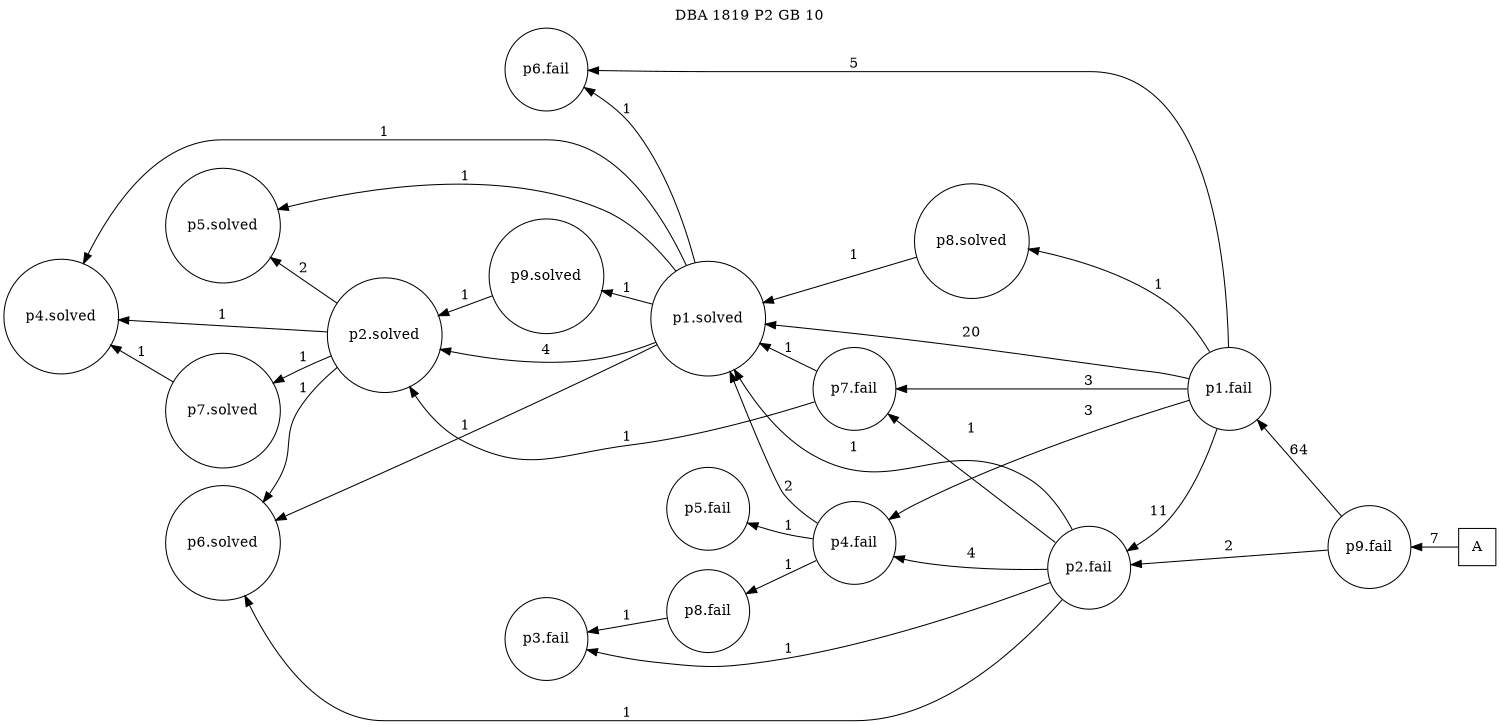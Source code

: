 digraph DBA_1819_P2_GB_10 {
labelloc="tl"
label= " DBA 1819 P2 GB 10 "
rankdir="RL";
graph [ size=" 10 , 10 !"]

"A" [shape="square" label="A"]
"p9.fail" [shape="circle" label="p9.fail"]
"p1.fail" [shape="circle" label="p1.fail"]
"p7.fail" [shape="circle" label="p7.fail"]
"p1.solved" [shape="circle" label="p1.solved"]
"p2.solved" [shape="circle" label="p2.solved"]
"p7.solved" [shape="circle" label="p7.solved"]
"p4.solved" [shape="circle" label="p4.solved"]
"p5.solved" [shape="circle" label="p5.solved"]
"p6.solved" [shape="circle" label="p6.solved"]
"p9.solved" [shape="circle" label="p9.solved"]
"p6.fail" [shape="circle" label="p6.fail"]
"p2.fail" [shape="circle" label="p2.fail"]
"p4.fail" [shape="circle" label="p4.fail"]
"p5.fail" [shape="circle" label="p5.fail"]
"p8.fail" [shape="circle" label="p8.fail"]
"p3.fail" [shape="circle" label="p3.fail"]
"p8.solved" [shape="circle" label="p8.solved"]
"A" -> "p9.fail" [ label=7]
"p9.fail" -> "p1.fail" [ label=64]
"p9.fail" -> "p2.fail" [ label=2]
"p1.fail" -> "p7.fail" [ label=3]
"p1.fail" -> "p1.solved" [ label=20]
"p1.fail" -> "p6.fail" [ label=5]
"p1.fail" -> "p2.fail" [ label=11]
"p1.fail" -> "p4.fail" [ label=3]
"p1.fail" -> "p8.solved" [ label=1]
"p7.fail" -> "p1.solved" [ label=1]
"p7.fail" -> "p2.solved" [ label=1]
"p1.solved" -> "p2.solved" [ label=4]
"p1.solved" -> "p4.solved" [ label=1]
"p1.solved" -> "p5.solved" [ label=1]
"p1.solved" -> "p6.solved" [ label=1]
"p1.solved" -> "p9.solved" [ label=1]
"p1.solved" -> "p6.fail" [ label=1]
"p2.solved" -> "p7.solved" [ label=1]
"p2.solved" -> "p4.solved" [ label=1]
"p2.solved" -> "p5.solved" [ label=2]
"p2.solved" -> "p6.solved" [ label=1]
"p7.solved" -> "p4.solved" [ label=1]
"p9.solved" -> "p2.solved" [ label=1]
"p2.fail" -> "p7.fail" [ label=1]
"p2.fail" -> "p1.solved" [ label=1]
"p2.fail" -> "p6.solved" [ label=1]
"p2.fail" -> "p4.fail" [ label=4]
"p2.fail" -> "p3.fail" [ label=1]
"p4.fail" -> "p1.solved" [ label=2]
"p4.fail" -> "p5.fail" [ label=1]
"p4.fail" -> "p8.fail" [ label=1]
"p8.fail" -> "p3.fail" [ label=1]
"p8.solved" -> "p1.solved" [ label=1]
}
